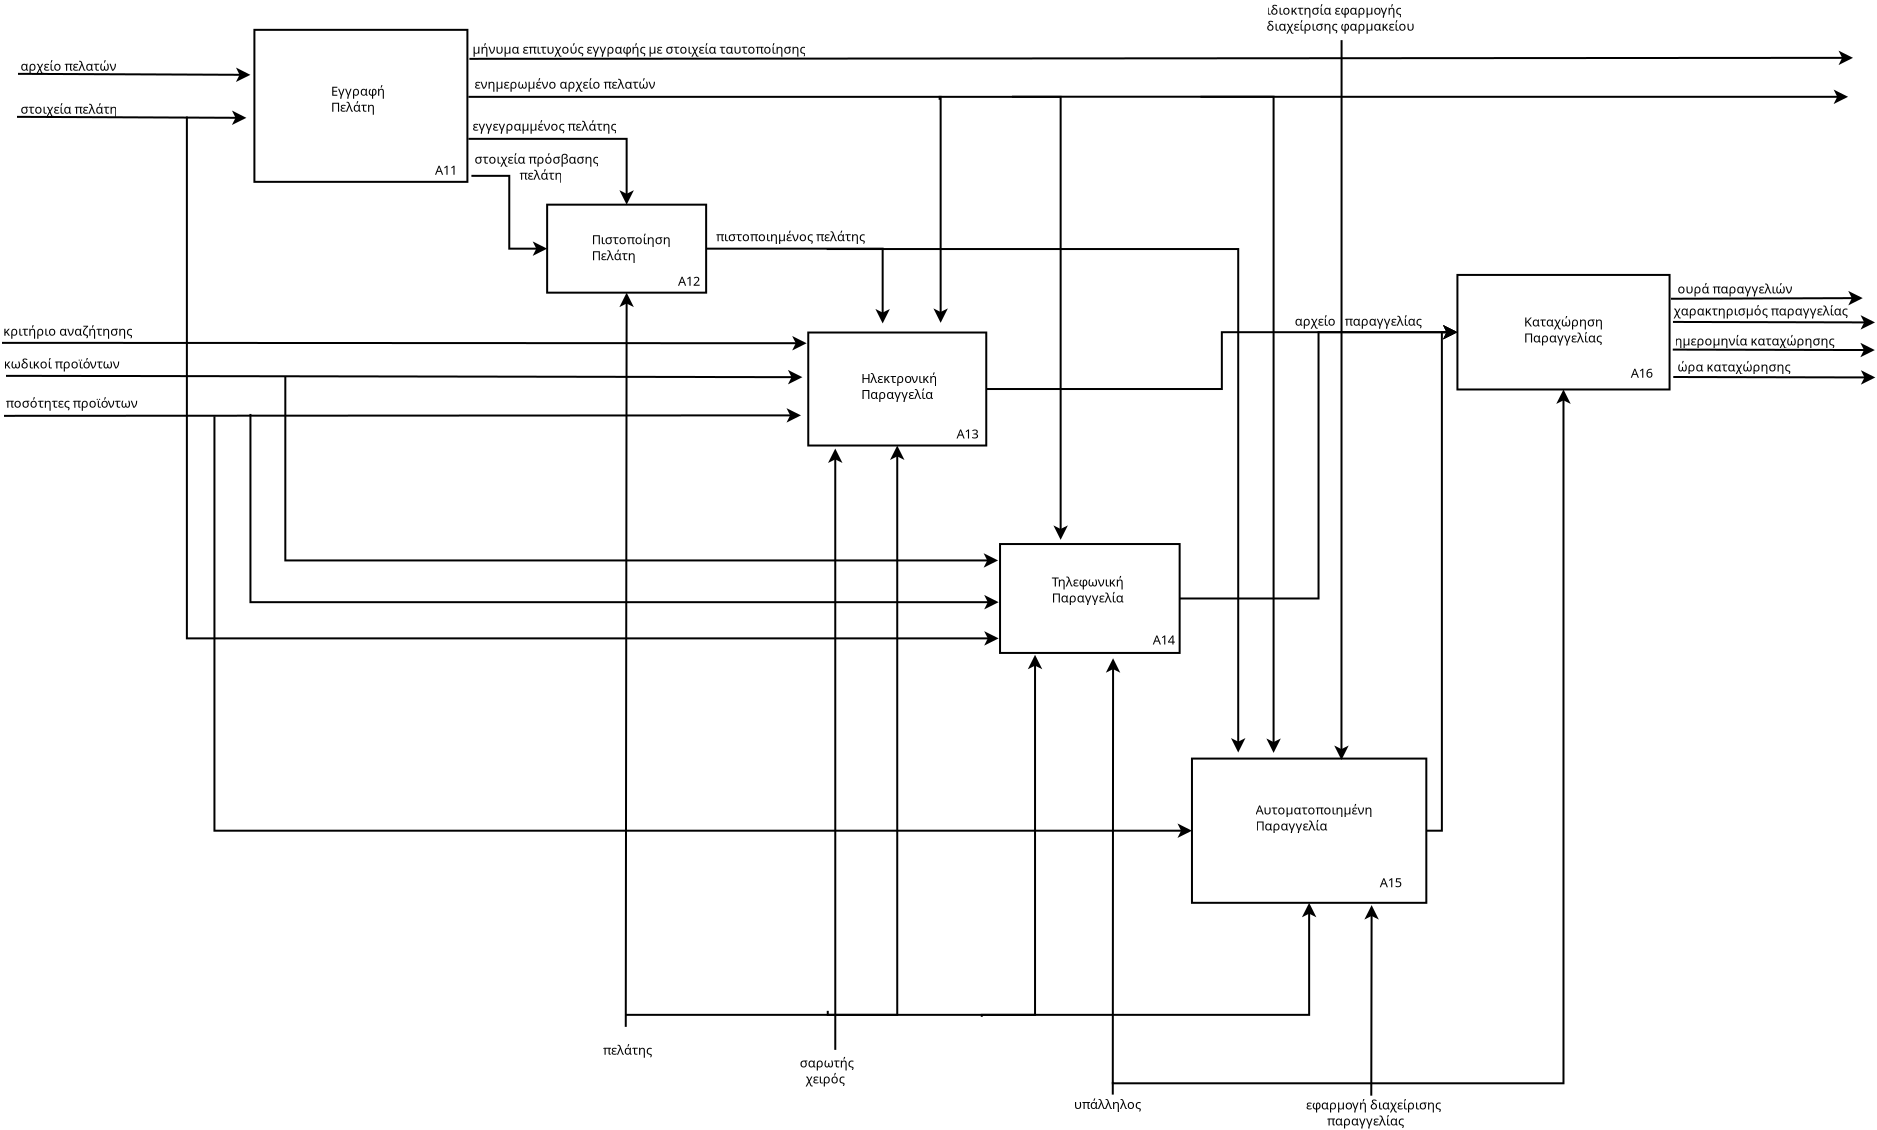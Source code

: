 <?xml version="1.0" encoding="UTF-8"?>
<dia:diagram xmlns:dia="http://www.lysator.liu.se/~alla/dia/">
  <dia:layer name="Φόντος" visible="true" active="true">
    <dia:object type="Standard - Box" version="0" id="O0">
      <dia:attribute name="obj_pos">
        <dia:point val="6.75,2.4"/>
      </dia:attribute>
      <dia:attribute name="obj_bb">
        <dia:rectangle val="6.7,2.35;17.45,10.05"/>
      </dia:attribute>
      <dia:attribute name="elem_corner">
        <dia:point val="6.75,2.4"/>
      </dia:attribute>
      <dia:attribute name="elem_width">
        <dia:real val="10.65"/>
      </dia:attribute>
      <dia:attribute name="elem_height">
        <dia:real val="7.6"/>
      </dia:attribute>
      <dia:attribute name="show_background">
        <dia:boolean val="true"/>
      </dia:attribute>
    </dia:object>
    <dia:object type="Standard - Text" version="1" id="O1">
      <dia:attribute name="obj_pos">
        <dia:point val="10.575,5.7"/>
      </dia:attribute>
      <dia:attribute name="obj_bb">
        <dia:rectangle val="10.575,5.06;13.293,6.633"/>
      </dia:attribute>
      <dia:attribute name="text">
        <dia:composite type="text">
          <dia:attribute name="string">
            <dia:string>#Εγγραφή 
Πελάτη#</dia:string>
          </dia:attribute>
          <dia:attribute name="font">
            <dia:font family="sans" style="0" name="Helvetica"/>
          </dia:attribute>
          <dia:attribute name="height">
            <dia:real val="0.8"/>
          </dia:attribute>
          <dia:attribute name="pos">
            <dia:point val="10.575,5.7"/>
          </dia:attribute>
          <dia:attribute name="color">
            <dia:color val="#000000"/>
          </dia:attribute>
          <dia:attribute name="alignment">
            <dia:enum val="0"/>
          </dia:attribute>
        </dia:composite>
      </dia:attribute>
      <dia:attribute name="valign">
        <dia:enum val="3"/>
      </dia:attribute>
    </dia:object>
    <dia:object type="Standard - Line" version="0" id="O2">
      <dia:attribute name="obj_pos">
        <dia:point val="-5.07,4.6"/>
      </dia:attribute>
      <dia:attribute name="obj_bb">
        <dia:rectangle val="-5.12,4.286;6.662,5.009"/>
      </dia:attribute>
      <dia:attribute name="conn_endpoints">
        <dia:point val="-5.07,4.6"/>
        <dia:point val="6.55,4.65"/>
      </dia:attribute>
      <dia:attribute name="numcp">
        <dia:int val="1"/>
      </dia:attribute>
      <dia:attribute name="end_arrow">
        <dia:enum val="22"/>
      </dia:attribute>
      <dia:attribute name="end_arrow_length">
        <dia:real val="0.5"/>
      </dia:attribute>
      <dia:attribute name="end_arrow_width">
        <dia:real val="0.5"/>
      </dia:attribute>
    </dia:object>
    <dia:object type="Standard - Text" version="1" id="O3">
      <dia:attribute name="obj_pos">
        <dia:point val="-4.95,6.6"/>
      </dia:attribute>
      <dia:attribute name="obj_bb">
        <dia:rectangle val="-4.95,5.96;-0.485,6.732"/>
      </dia:attribute>
      <dia:attribute name="text">
        <dia:composite type="text">
          <dia:attribute name="string">
            <dia:string>#στοιχεία πελάτη#</dia:string>
          </dia:attribute>
          <dia:attribute name="font">
            <dia:font family="sans" style="0" name="Helvetica"/>
          </dia:attribute>
          <dia:attribute name="height">
            <dia:real val="0.8"/>
          </dia:attribute>
          <dia:attribute name="pos">
            <dia:point val="-4.95,6.6"/>
          </dia:attribute>
          <dia:attribute name="color">
            <dia:color val="#000000"/>
          </dia:attribute>
          <dia:attribute name="alignment">
            <dia:enum val="0"/>
          </dia:attribute>
        </dia:composite>
      </dia:attribute>
      <dia:attribute name="valign">
        <dia:enum val="3"/>
      </dia:attribute>
    </dia:object>
    <dia:object type="Standard - Line" version="0" id="O4">
      <dia:attribute name="obj_pos">
        <dia:point val="-5.12,6.75"/>
      </dia:attribute>
      <dia:attribute name="obj_bb">
        <dia:rectangle val="-5.17,6.436;6.462,7.159"/>
      </dia:attribute>
      <dia:attribute name="conn_endpoints">
        <dia:point val="-5.12,6.75"/>
        <dia:point val="6.35,6.8"/>
      </dia:attribute>
      <dia:attribute name="numcp">
        <dia:int val="1"/>
      </dia:attribute>
      <dia:attribute name="end_arrow">
        <dia:enum val="22"/>
      </dia:attribute>
      <dia:attribute name="end_arrow_length">
        <dia:real val="0.5"/>
      </dia:attribute>
      <dia:attribute name="end_arrow_width">
        <dia:real val="0.5"/>
      </dia:attribute>
    </dia:object>
    <dia:object type="Standard - Text" version="1" id="O5">
      <dia:attribute name="obj_pos">
        <dia:point val="-4.95,4.45"/>
      </dia:attribute>
      <dia:attribute name="obj_bb">
        <dia:rectangle val="-4.95,3.81;-0.525,4.582"/>
      </dia:attribute>
      <dia:attribute name="text">
        <dia:composite type="text">
          <dia:attribute name="string">
            <dia:string>#αρχείο πελατών#</dia:string>
          </dia:attribute>
          <dia:attribute name="font">
            <dia:font family="sans" style="0" name="Helvetica"/>
          </dia:attribute>
          <dia:attribute name="height">
            <dia:real val="0.8"/>
          </dia:attribute>
          <dia:attribute name="pos">
            <dia:point val="-4.95,4.45"/>
          </dia:attribute>
          <dia:attribute name="color">
            <dia:color val="#000000"/>
          </dia:attribute>
          <dia:attribute name="alignment">
            <dia:enum val="0"/>
          </dia:attribute>
        </dia:composite>
      </dia:attribute>
      <dia:attribute name="valign">
        <dia:enum val="3"/>
      </dia:attribute>
    </dia:object>
    <dia:object type="Standard - Box" version="0" id="O6">
      <dia:attribute name="obj_pos">
        <dia:point val="21.387,11.141"/>
      </dia:attribute>
      <dia:attribute name="obj_bb">
        <dia:rectangle val="21.337,11.091;29.387,15.591"/>
      </dia:attribute>
      <dia:attribute name="elem_corner">
        <dia:point val="21.387,11.141"/>
      </dia:attribute>
      <dia:attribute name="elem_width">
        <dia:real val="7.95"/>
      </dia:attribute>
      <dia:attribute name="elem_height">
        <dia:real val="4.4"/>
      </dia:attribute>
      <dia:attribute name="show_background">
        <dia:boolean val="true"/>
      </dia:attribute>
    </dia:object>
    <dia:object type="Standard - Text" version="1" id="O7">
      <dia:attribute name="obj_pos">
        <dia:point val="23.612,13.12"/>
      </dia:attribute>
      <dia:attribute name="obj_bb">
        <dia:rectangle val="23.612,12.48;27.355,14.053"/>
      </dia:attribute>
      <dia:attribute name="text">
        <dia:composite type="text">
          <dia:attribute name="string">
            <dia:string>#Πιστοποίηση 
Πελάτη#</dia:string>
          </dia:attribute>
          <dia:attribute name="font">
            <dia:font family="sans" style="0" name="Helvetica"/>
          </dia:attribute>
          <dia:attribute name="height">
            <dia:real val="0.8"/>
          </dia:attribute>
          <dia:attribute name="pos">
            <dia:point val="23.612,13.12"/>
          </dia:attribute>
          <dia:attribute name="color">
            <dia:color val="#000000"/>
          </dia:attribute>
          <dia:attribute name="alignment">
            <dia:enum val="0"/>
          </dia:attribute>
        </dia:composite>
      </dia:attribute>
      <dia:attribute name="valign">
        <dia:enum val="3"/>
      </dia:attribute>
    </dia:object>
    <dia:object type="Standard - ZigZagLine" version="1" id="O8">
      <dia:attribute name="obj_pos">
        <dia:point val="17.6,9.7"/>
      </dia:attribute>
      <dia:attribute name="obj_bb">
        <dia:rectangle val="17.55,9.65;21.499,13.703"/>
      </dia:attribute>
      <dia:attribute name="orth_points">
        <dia:point val="17.6,9.7"/>
        <dia:point val="19.494,9.7"/>
        <dia:point val="19.494,13.341"/>
        <dia:point val="21.387,13.341"/>
      </dia:attribute>
      <dia:attribute name="orth_orient">
        <dia:enum val="0"/>
        <dia:enum val="1"/>
        <dia:enum val="0"/>
      </dia:attribute>
      <dia:attribute name="autorouting">
        <dia:boolean val="true"/>
      </dia:attribute>
      <dia:attribute name="end_arrow">
        <dia:enum val="22"/>
      </dia:attribute>
      <dia:attribute name="end_arrow_length">
        <dia:real val="0.5"/>
      </dia:attribute>
      <dia:attribute name="end_arrow_width">
        <dia:real val="0.5"/>
      </dia:attribute>
      <dia:connections>
        <dia:connection handle="1" to="O6" connection="3"/>
      </dia:connections>
    </dia:object>
    <dia:object type="Standard - Text" version="1" id="O9">
      <dia:attribute name="obj_pos">
        <dia:point val="17.75,9.1"/>
      </dia:attribute>
      <dia:attribute name="obj_bb">
        <dia:rectangle val="17.75,8.46;23.38,10.033"/>
      </dia:attribute>
      <dia:attribute name="text">
        <dia:composite type="text">
          <dia:attribute name="string">
            <dia:string>#στοιχεία πρόσβασης
               πελάτη#</dia:string>
          </dia:attribute>
          <dia:attribute name="font">
            <dia:font family="sans" style="0" name="Helvetica"/>
          </dia:attribute>
          <dia:attribute name="height">
            <dia:real val="0.8"/>
          </dia:attribute>
          <dia:attribute name="pos">
            <dia:point val="17.75,9.1"/>
          </dia:attribute>
          <dia:attribute name="color">
            <dia:color val="#000000"/>
          </dia:attribute>
          <dia:attribute name="alignment">
            <dia:enum val="0"/>
          </dia:attribute>
        </dia:composite>
      </dia:attribute>
      <dia:attribute name="valign">
        <dia:enum val="3"/>
      </dia:attribute>
    </dia:object>
    <dia:object type="Standard - ZigZagLine" version="1" id="O10">
      <dia:attribute name="obj_pos">
        <dia:point val="17.5,7.9"/>
      </dia:attribute>
      <dia:attribute name="obj_bb">
        <dia:rectangle val="17.45,7.8;25.724,11.253"/>
      </dia:attribute>
      <dia:attribute name="orth_points">
        <dia:point val="17.5,7.9"/>
        <dia:point val="17.5,7.85"/>
        <dia:point val="25.362,7.85"/>
        <dia:point val="25.362,11.141"/>
      </dia:attribute>
      <dia:attribute name="orth_orient">
        <dia:enum val="1"/>
        <dia:enum val="0"/>
        <dia:enum val="1"/>
      </dia:attribute>
      <dia:attribute name="autorouting">
        <dia:boolean val="false"/>
      </dia:attribute>
      <dia:attribute name="end_arrow">
        <dia:enum val="22"/>
      </dia:attribute>
      <dia:attribute name="end_arrow_length">
        <dia:real val="0.5"/>
      </dia:attribute>
      <dia:attribute name="end_arrow_width">
        <dia:real val="0.5"/>
      </dia:attribute>
      <dia:connections>
        <dia:connection handle="1" to="O6" connection="1"/>
      </dia:connections>
    </dia:object>
    <dia:object type="Standard - Text" version="1" id="O11">
      <dia:attribute name="obj_pos">
        <dia:point val="17.65,7.45"/>
      </dia:attribute>
      <dia:attribute name="obj_bb">
        <dia:rectangle val="17.65,6.81;24.325,7.582"/>
      </dia:attribute>
      <dia:attribute name="text">
        <dia:composite type="text">
          <dia:attribute name="string">
            <dia:string>#εγγεγραμμένος πελάτης#</dia:string>
          </dia:attribute>
          <dia:attribute name="font">
            <dia:font family="sans" style="0" name="Helvetica"/>
          </dia:attribute>
          <dia:attribute name="height">
            <dia:real val="0.8"/>
          </dia:attribute>
          <dia:attribute name="pos">
            <dia:point val="17.65,7.45"/>
          </dia:attribute>
          <dia:attribute name="color">
            <dia:color val="#000000"/>
          </dia:attribute>
          <dia:attribute name="alignment">
            <dia:enum val="0"/>
          </dia:attribute>
        </dia:composite>
      </dia:attribute>
      <dia:attribute name="valign">
        <dia:enum val="3"/>
      </dia:attribute>
    </dia:object>
    <dia:object type="Standard - Line" version="0" id="O12">
      <dia:attribute name="obj_pos">
        <dia:point val="17.5,3.85"/>
      </dia:attribute>
      <dia:attribute name="obj_bb">
        <dia:rectangle val="17.45,3.439;86.791,4.162"/>
      </dia:attribute>
      <dia:attribute name="conn_endpoints">
        <dia:point val="17.5,3.85"/>
        <dia:point val="86.68,3.8"/>
      </dia:attribute>
      <dia:attribute name="numcp">
        <dia:int val="1"/>
      </dia:attribute>
      <dia:attribute name="end_arrow">
        <dia:enum val="22"/>
      </dia:attribute>
      <dia:attribute name="end_arrow_length">
        <dia:real val="0.5"/>
      </dia:attribute>
      <dia:attribute name="end_arrow_width">
        <dia:real val="0.5"/>
      </dia:attribute>
    </dia:object>
    <dia:object type="Standard - Text" version="1" id="O13">
      <dia:attribute name="obj_pos">
        <dia:point val="17.65,3.6"/>
      </dia:attribute>
      <dia:attribute name="obj_bb">
        <dia:rectangle val="17.65,2.96;33.058,3.732"/>
      </dia:attribute>
      <dia:attribute name="text">
        <dia:composite type="text">
          <dia:attribute name="string">
            <dia:string>#μήνυμα επιτυχούς εγγραφής με στοιχεία ταυτοποίησης#</dia:string>
          </dia:attribute>
          <dia:attribute name="font">
            <dia:font family="sans" style="0" name="Helvetica"/>
          </dia:attribute>
          <dia:attribute name="height">
            <dia:real val="0.8"/>
          </dia:attribute>
          <dia:attribute name="pos">
            <dia:point val="17.65,3.6"/>
          </dia:attribute>
          <dia:attribute name="color">
            <dia:color val="#000000"/>
          </dia:attribute>
          <dia:attribute name="alignment">
            <dia:enum val="0"/>
          </dia:attribute>
        </dia:composite>
      </dia:attribute>
      <dia:attribute name="valign">
        <dia:enum val="3"/>
      </dia:attribute>
    </dia:object>
    <dia:object type="Standard - Box" version="0" id="O14">
      <dia:attribute name="obj_pos">
        <dia:point val="34.443,17.534"/>
      </dia:attribute>
      <dia:attribute name="obj_bb">
        <dia:rectangle val="34.392,17.484;43.392,23.234"/>
      </dia:attribute>
      <dia:attribute name="elem_corner">
        <dia:point val="34.443,17.534"/>
      </dia:attribute>
      <dia:attribute name="elem_width">
        <dia:real val="8.9"/>
      </dia:attribute>
      <dia:attribute name="elem_height">
        <dia:real val="5.65"/>
      </dia:attribute>
      <dia:attribute name="show_background">
        <dia:boolean val="true"/>
      </dia:attribute>
    </dia:object>
    <dia:object type="Standard - Text" version="1" id="O15">
      <dia:attribute name="obj_pos">
        <dia:point val="37.093,20.059"/>
      </dia:attribute>
      <dia:attribute name="obj_bb">
        <dia:rectangle val="37.093,19.419;40.602,20.991"/>
      </dia:attribute>
      <dia:attribute name="text">
        <dia:composite type="text">
          <dia:attribute name="string">
            <dia:string>#Ηλεκτρονική
Παραγγελία#</dia:string>
          </dia:attribute>
          <dia:attribute name="font">
            <dia:font family="sans" style="0" name="Helvetica"/>
          </dia:attribute>
          <dia:attribute name="height">
            <dia:real val="0.8"/>
          </dia:attribute>
          <dia:attribute name="pos">
            <dia:point val="37.093,20.059"/>
          </dia:attribute>
          <dia:attribute name="color">
            <dia:color val="#000000"/>
          </dia:attribute>
          <dia:attribute name="alignment">
            <dia:enum val="0"/>
          </dia:attribute>
        </dia:composite>
      </dia:attribute>
      <dia:attribute name="valign">
        <dia:enum val="3"/>
      </dia:attribute>
    </dia:object>
    <dia:object type="Standard - Line" version="0" id="O16">
      <dia:attribute name="obj_pos">
        <dia:point val="35.794,53.403"/>
      </dia:attribute>
      <dia:attribute name="obj_bb">
        <dia:rectangle val="35.431,23.222;36.154,53.453"/>
      </dia:attribute>
      <dia:attribute name="conn_endpoints">
        <dia:point val="35.794,53.403"/>
        <dia:point val="35.793,23.334"/>
      </dia:attribute>
      <dia:attribute name="numcp">
        <dia:int val="1"/>
      </dia:attribute>
      <dia:attribute name="end_arrow">
        <dia:enum val="22"/>
      </dia:attribute>
      <dia:attribute name="end_arrow_length">
        <dia:real val="0.5"/>
      </dia:attribute>
      <dia:attribute name="end_arrow_width">
        <dia:real val="0.5"/>
      </dia:attribute>
    </dia:object>
    <dia:object type="Standard - Text" version="1" id="O17">
      <dia:attribute name="obj_pos">
        <dia:point val="34.018,54.283"/>
      </dia:attribute>
      <dia:attribute name="obj_bb">
        <dia:rectangle val="34.018,53.643;36.498,55.215"/>
      </dia:attribute>
      <dia:attribute name="text">
        <dia:composite type="text">
          <dia:attribute name="string">
            <dia:string>#σαρωτής
  χειρός#</dia:string>
          </dia:attribute>
          <dia:attribute name="font">
            <dia:font family="sans" style="0" name="Helvetica"/>
          </dia:attribute>
          <dia:attribute name="height">
            <dia:real val="0.8"/>
          </dia:attribute>
          <dia:attribute name="pos">
            <dia:point val="34.018,54.283"/>
          </dia:attribute>
          <dia:attribute name="color">
            <dia:color val="#000000"/>
          </dia:attribute>
          <dia:attribute name="alignment">
            <dia:enum val="0"/>
          </dia:attribute>
        </dia:composite>
      </dia:attribute>
      <dia:attribute name="valign">
        <dia:enum val="3"/>
      </dia:attribute>
    </dia:object>
    <dia:object type="Standard - Line" version="0" id="O18">
      <dia:attribute name="obj_pos">
        <dia:point val="-5.87,18.05"/>
      </dia:attribute>
      <dia:attribute name="obj_bb">
        <dia:rectangle val="-5.92,17.707;34.474,18.431"/>
      </dia:attribute>
      <dia:attribute name="conn_endpoints">
        <dia:point val="-5.87,18.05"/>
        <dia:point val="34.362,18.07"/>
      </dia:attribute>
      <dia:attribute name="numcp">
        <dia:int val="1"/>
      </dia:attribute>
      <dia:attribute name="end_arrow">
        <dia:enum val="22"/>
      </dia:attribute>
      <dia:attribute name="end_arrow_length">
        <dia:real val="0.5"/>
      </dia:attribute>
      <dia:attribute name="end_arrow_width">
        <dia:real val="0.5"/>
      </dia:attribute>
    </dia:object>
    <dia:object type="Standard - Line" version="0" id="O19">
      <dia:attribute name="obj_pos">
        <dia:point val="-5.67,19.7"/>
      </dia:attribute>
      <dia:attribute name="obj_bb">
        <dia:rectangle val="-5.72,19.404;34.261,20.127"/>
      </dia:attribute>
      <dia:attribute name="conn_endpoints">
        <dia:point val="-5.67,19.7"/>
        <dia:point val="34.15,19.767"/>
      </dia:attribute>
      <dia:attribute name="numcp">
        <dia:int val="1"/>
      </dia:attribute>
      <dia:attribute name="end_arrow">
        <dia:enum val="22"/>
      </dia:attribute>
      <dia:attribute name="end_arrow_length">
        <dia:real val="0.5"/>
      </dia:attribute>
      <dia:attribute name="end_arrow_width">
        <dia:real val="0.5"/>
      </dia:attribute>
    </dia:object>
    <dia:object type="Standard - Line" version="0" id="O20">
      <dia:attribute name="obj_pos">
        <dia:point val="-5.77,21.7"/>
      </dia:attribute>
      <dia:attribute name="obj_bb">
        <dia:rectangle val="-5.82,21.314;34.191,22.038"/>
      </dia:attribute>
      <dia:attribute name="conn_endpoints">
        <dia:point val="-5.77,21.7"/>
        <dia:point val="34.079,21.676"/>
      </dia:attribute>
      <dia:attribute name="numcp">
        <dia:int val="1"/>
      </dia:attribute>
      <dia:attribute name="end_arrow">
        <dia:enum val="22"/>
      </dia:attribute>
      <dia:attribute name="end_arrow_length">
        <dia:real val="0.5"/>
      </dia:attribute>
      <dia:attribute name="end_arrow_width">
        <dia:real val="0.5"/>
      </dia:attribute>
    </dia:object>
    <dia:object type="Standard - Text" version="1" id="O21">
      <dia:attribute name="obj_pos">
        <dia:point val="-5.78,19.336"/>
      </dia:attribute>
      <dia:attribute name="obj_bb">
        <dia:rectangle val="-5.78,18.696;-0.525,19.468"/>
      </dia:attribute>
      <dia:attribute name="text">
        <dia:composite type="text">
          <dia:attribute name="string">
            <dia:string>#κωδικοί προϊόντων#</dia:string>
          </dia:attribute>
          <dia:attribute name="font">
            <dia:font family="sans" style="0" name="Helvetica"/>
          </dia:attribute>
          <dia:attribute name="height">
            <dia:real val="0.8"/>
          </dia:attribute>
          <dia:attribute name="pos">
            <dia:point val="-5.78,19.336"/>
          </dia:attribute>
          <dia:attribute name="color">
            <dia:color val="#000000"/>
          </dia:attribute>
          <dia:attribute name="alignment">
            <dia:enum val="0"/>
          </dia:attribute>
        </dia:composite>
      </dia:attribute>
      <dia:attribute name="valign">
        <dia:enum val="3"/>
      </dia:attribute>
    </dia:object>
    <dia:object type="Standard - Text" version="1" id="O22">
      <dia:attribute name="obj_pos">
        <dia:point val="-5.68,21.298"/>
      </dia:attribute>
      <dia:attribute name="obj_bb">
        <dia:rectangle val="-5.68,20.658;0.433,21.43"/>
      </dia:attribute>
      <dia:attribute name="text">
        <dia:composite type="text">
          <dia:attribute name="string">
            <dia:string>#ποσότητες προϊόντων#</dia:string>
          </dia:attribute>
          <dia:attribute name="font">
            <dia:font family="sans" style="0" name="Helvetica"/>
          </dia:attribute>
          <dia:attribute name="height">
            <dia:real val="0.8"/>
          </dia:attribute>
          <dia:attribute name="pos">
            <dia:point val="-5.68,21.298"/>
          </dia:attribute>
          <dia:attribute name="color">
            <dia:color val="#000000"/>
          </dia:attribute>
          <dia:attribute name="alignment">
            <dia:enum val="0"/>
          </dia:attribute>
        </dia:composite>
      </dia:attribute>
      <dia:attribute name="valign">
        <dia:enum val="3"/>
      </dia:attribute>
    </dia:object>
    <dia:object type="Standard - Text" version="1" id="O23">
      <dia:attribute name="obj_pos">
        <dia:point val="-5.804,17.691"/>
      </dia:attribute>
      <dia:attribute name="obj_bb">
        <dia:rectangle val="-5.804,17.051;0.021,17.824"/>
      </dia:attribute>
      <dia:attribute name="text">
        <dia:composite type="text">
          <dia:attribute name="string">
            <dia:string>#κριτήριο αναζήτησης#</dia:string>
          </dia:attribute>
          <dia:attribute name="font">
            <dia:font family="sans" style="0" name="Helvetica"/>
          </dia:attribute>
          <dia:attribute name="height">
            <dia:real val="0.8"/>
          </dia:attribute>
          <dia:attribute name="pos">
            <dia:point val="-5.804,17.691"/>
          </dia:attribute>
          <dia:attribute name="color">
            <dia:color val="#000000"/>
          </dia:attribute>
          <dia:attribute name="alignment">
            <dia:enum val="0"/>
          </dia:attribute>
        </dia:composite>
      </dia:attribute>
      <dia:attribute name="valign">
        <dia:enum val="3"/>
      </dia:attribute>
    </dia:object>
    <dia:object type="Standard - ZigZagLine" version="1" id="O24">
      <dia:attribute name="obj_pos">
        <dia:point val="17.5,5.7"/>
      </dia:attribute>
      <dia:attribute name="obj_bb">
        <dia:rectangle val="17.45,5.65;41.424,17.162"/>
      </dia:attribute>
      <dia:attribute name="orth_points">
        <dia:point val="17.5,5.7"/>
        <dia:point val="17.5,5.75"/>
        <dia:point val="41.062,5.75"/>
        <dia:point val="41.062,17.05"/>
      </dia:attribute>
      <dia:attribute name="orth_orient">
        <dia:enum val="1"/>
        <dia:enum val="0"/>
        <dia:enum val="1"/>
      </dia:attribute>
      <dia:attribute name="autorouting">
        <dia:boolean val="false"/>
      </dia:attribute>
      <dia:attribute name="end_arrow">
        <dia:enum val="22"/>
      </dia:attribute>
      <dia:attribute name="end_arrow_length">
        <dia:real val="0.5"/>
      </dia:attribute>
      <dia:attribute name="end_arrow_width">
        <dia:real val="0.5"/>
      </dia:attribute>
    </dia:object>
    <dia:object type="Standard - Text" version="1" id="O25">
      <dia:attribute name="obj_pos">
        <dia:point val="17.75,5.35"/>
      </dia:attribute>
      <dia:attribute name="obj_bb">
        <dia:rectangle val="17.75,4.71;26.14,5.482"/>
      </dia:attribute>
      <dia:attribute name="text">
        <dia:composite type="text">
          <dia:attribute name="string">
            <dia:string>#ενημερωμένο αρχείο πελατών#</dia:string>
          </dia:attribute>
          <dia:attribute name="font">
            <dia:font family="sans" style="0" name="Helvetica"/>
          </dia:attribute>
          <dia:attribute name="height">
            <dia:real val="0.8"/>
          </dia:attribute>
          <dia:attribute name="pos">
            <dia:point val="17.75,5.35"/>
          </dia:attribute>
          <dia:attribute name="color">
            <dia:color val="#000000"/>
          </dia:attribute>
          <dia:attribute name="alignment">
            <dia:enum val="0"/>
          </dia:attribute>
        </dia:composite>
      </dia:attribute>
      <dia:attribute name="valign">
        <dia:enum val="3"/>
      </dia:attribute>
    </dia:object>
    <dia:object type="Standard - ZigZagLine" version="1" id="O26">
      <dia:attribute name="obj_pos">
        <dia:point val="29.337,13.341"/>
      </dia:attribute>
      <dia:attribute name="obj_bb">
        <dia:rectangle val="29.287,13.291;38.275,17.441"/>
      </dia:attribute>
      <dia:attribute name="orth_points">
        <dia:point val="29.337,13.341"/>
        <dia:point val="38.163,13.341"/>
        <dia:point val="38.163,17.08"/>
        <dia:point val="38.163,17.08"/>
      </dia:attribute>
      <dia:attribute name="orth_orient">
        <dia:enum val="0"/>
        <dia:enum val="1"/>
        <dia:enum val="0"/>
      </dia:attribute>
      <dia:attribute name="autorouting">
        <dia:boolean val="false"/>
      </dia:attribute>
      <dia:attribute name="end_arrow">
        <dia:enum val="22"/>
      </dia:attribute>
      <dia:attribute name="end_arrow_length">
        <dia:real val="0.5"/>
      </dia:attribute>
      <dia:attribute name="end_arrow_width">
        <dia:real val="0.5"/>
      </dia:attribute>
      <dia:connections>
        <dia:connection handle="0" to="O6" connection="4"/>
      </dia:connections>
    </dia:object>
    <dia:object type="Standard - Text" version="1" id="O27">
      <dia:attribute name="obj_pos">
        <dia:point val="29.829,12.97"/>
      </dia:attribute>
      <dia:attribute name="obj_bb">
        <dia:rectangle val="29.829,12.33;36.627,13.103"/>
      </dia:attribute>
      <dia:attribute name="text">
        <dia:composite type="text">
          <dia:attribute name="string">
            <dia:string>#πιστοποιημένος πελάτης#</dia:string>
          </dia:attribute>
          <dia:attribute name="font">
            <dia:font family="sans" style="0" name="Helvetica"/>
          </dia:attribute>
          <dia:attribute name="height">
            <dia:real val="0.8"/>
          </dia:attribute>
          <dia:attribute name="pos">
            <dia:point val="29.829,12.97"/>
          </dia:attribute>
          <dia:attribute name="color">
            <dia:color val="#000000"/>
          </dia:attribute>
          <dia:attribute name="alignment">
            <dia:enum val="0"/>
          </dia:attribute>
        </dia:composite>
      </dia:attribute>
      <dia:attribute name="valign">
        <dia:enum val="3"/>
      </dia:attribute>
    </dia:object>
    <dia:object type="Standard - Text" version="1" id="O28">
      <dia:attribute name="obj_pos">
        <dia:point val="15.775,9.65"/>
      </dia:attribute>
      <dia:attribute name="obj_bb">
        <dia:rectangle val="15.775,9.01;16.86,9.783"/>
      </dia:attribute>
      <dia:attribute name="text">
        <dia:composite type="text">
          <dia:attribute name="string">
            <dia:string>#Α11#</dia:string>
          </dia:attribute>
          <dia:attribute name="font">
            <dia:font family="sans" style="0" name="Helvetica"/>
          </dia:attribute>
          <dia:attribute name="height">
            <dia:real val="0.8"/>
          </dia:attribute>
          <dia:attribute name="pos">
            <dia:point val="15.775,9.65"/>
          </dia:attribute>
          <dia:attribute name="color">
            <dia:color val="#000000"/>
          </dia:attribute>
          <dia:attribute name="alignment">
            <dia:enum val="0"/>
          </dia:attribute>
        </dia:composite>
      </dia:attribute>
      <dia:attribute name="valign">
        <dia:enum val="3"/>
      </dia:attribute>
    </dia:object>
    <dia:object type="Standard - Text" version="1" id="O29">
      <dia:attribute name="obj_pos">
        <dia:point val="27.928,15.191"/>
      </dia:attribute>
      <dia:attribute name="obj_bb">
        <dia:rectangle val="27.928,14.551;29.013,15.323"/>
      </dia:attribute>
      <dia:attribute name="text">
        <dia:composite type="text">
          <dia:attribute name="string">
            <dia:string>#Α12#</dia:string>
          </dia:attribute>
          <dia:attribute name="font">
            <dia:font family="sans" style="0" name="Helvetica"/>
          </dia:attribute>
          <dia:attribute name="height">
            <dia:real val="0.8"/>
          </dia:attribute>
          <dia:attribute name="pos">
            <dia:point val="27.928,15.191"/>
          </dia:attribute>
          <dia:attribute name="color">
            <dia:color val="#000000"/>
          </dia:attribute>
          <dia:attribute name="alignment">
            <dia:enum val="0"/>
          </dia:attribute>
        </dia:composite>
      </dia:attribute>
      <dia:attribute name="valign">
        <dia:enum val="3"/>
      </dia:attribute>
    </dia:object>
    <dia:object type="Standard - Text" version="1" id="O30">
      <dia:attribute name="obj_pos">
        <dia:point val="41.856,22.834"/>
      </dia:attribute>
      <dia:attribute name="obj_bb">
        <dia:rectangle val="41.856,22.194;42.941,22.966"/>
      </dia:attribute>
      <dia:attribute name="text">
        <dia:composite type="text">
          <dia:attribute name="string">
            <dia:string>#Α13#</dia:string>
          </dia:attribute>
          <dia:attribute name="font">
            <dia:font family="sans" style="0" name="Helvetica"/>
          </dia:attribute>
          <dia:attribute name="height">
            <dia:real val="0.8"/>
          </dia:attribute>
          <dia:attribute name="pos">
            <dia:point val="41.856,22.834"/>
          </dia:attribute>
          <dia:attribute name="color">
            <dia:color val="#000000"/>
          </dia:attribute>
          <dia:attribute name="alignment">
            <dia:enum val="0"/>
          </dia:attribute>
        </dia:composite>
      </dia:attribute>
      <dia:attribute name="valign">
        <dia:enum val="3"/>
      </dia:attribute>
    </dia:object>
    <dia:object type="Standard - Box" version="0" id="O31">
      <dia:attribute name="obj_pos">
        <dia:point val="44.032,28.11"/>
      </dia:attribute>
      <dia:attribute name="obj_bb">
        <dia:rectangle val="43.982,28.061;53.062,33.605"/>
      </dia:attribute>
      <dia:attribute name="elem_corner">
        <dia:point val="44.032,28.11"/>
      </dia:attribute>
      <dia:attribute name="elem_width">
        <dia:real val="8.98"/>
      </dia:attribute>
      <dia:attribute name="elem_height">
        <dia:real val="5.445"/>
      </dia:attribute>
      <dia:attribute name="show_background">
        <dia:boolean val="true"/>
      </dia:attribute>
    </dia:object>
    <dia:object type="Standard - Text" version="1" id="O32">
      <dia:attribute name="obj_pos">
        <dia:point val="46.613,30.232"/>
      </dia:attribute>
      <dia:attribute name="obj_bb">
        <dia:rectangle val="46.613,29.592;50.22,31.164"/>
      </dia:attribute>
      <dia:attribute name="text">
        <dia:composite type="text">
          <dia:attribute name="string">
            <dia:string>#Τηλεφωνική 
Παραγγελία#</dia:string>
          </dia:attribute>
          <dia:attribute name="font">
            <dia:font family="sans" style="0" name="Helvetica"/>
          </dia:attribute>
          <dia:attribute name="height">
            <dia:real val="0.8"/>
          </dia:attribute>
          <dia:attribute name="pos">
            <dia:point val="46.613,30.232"/>
          </dia:attribute>
          <dia:attribute name="color">
            <dia:color val="#000000"/>
          </dia:attribute>
          <dia:attribute name="alignment">
            <dia:enum val="0"/>
          </dia:attribute>
        </dia:composite>
      </dia:attribute>
      <dia:attribute name="valign">
        <dia:enum val="3"/>
      </dia:attribute>
    </dia:object>
    <dia:object type="Standard - Text" version="1" id="O33">
      <dia:attribute name="obj_pos">
        <dia:point val="51.669,33.131"/>
      </dia:attribute>
      <dia:attribute name="obj_bb">
        <dia:rectangle val="51.669,32.491;52.754,33.263"/>
      </dia:attribute>
      <dia:attribute name="text">
        <dia:composite type="text">
          <dia:attribute name="string">
            <dia:string>#Α14#</dia:string>
          </dia:attribute>
          <dia:attribute name="font">
            <dia:font family="sans" style="0" name="Helvetica"/>
          </dia:attribute>
          <dia:attribute name="height">
            <dia:real val="0.8"/>
          </dia:attribute>
          <dia:attribute name="pos">
            <dia:point val="51.669,33.131"/>
          </dia:attribute>
          <dia:attribute name="color">
            <dia:color val="#000000"/>
          </dia:attribute>
          <dia:attribute name="alignment">
            <dia:enum val="0"/>
          </dia:attribute>
        </dia:composite>
      </dia:attribute>
      <dia:attribute name="valign">
        <dia:enum val="3"/>
      </dia:attribute>
    </dia:object>
    <dia:object type="Standard - ZigZagLine" version="1" id="O34">
      <dia:attribute name="obj_pos">
        <dia:point val="8.296,19.737"/>
      </dia:attribute>
      <dia:attribute name="obj_bb">
        <dia:rectangle val="8.246,19.687;44.046,29.291"/>
      </dia:attribute>
      <dia:attribute name="orth_points">
        <dia:point val="8.296,19.737"/>
        <dia:point val="8.296,28.93"/>
        <dia:point val="43.934,28.93"/>
        <dia:point val="43.934,28.93"/>
      </dia:attribute>
      <dia:attribute name="orth_orient">
        <dia:enum val="1"/>
        <dia:enum val="0"/>
        <dia:enum val="1"/>
      </dia:attribute>
      <dia:attribute name="autorouting">
        <dia:boolean val="false"/>
      </dia:attribute>
      <dia:attribute name="end_arrow">
        <dia:enum val="22"/>
      </dia:attribute>
      <dia:attribute name="end_arrow_length">
        <dia:real val="0.5"/>
      </dia:attribute>
      <dia:attribute name="end_arrow_width">
        <dia:real val="0.5"/>
      </dia:attribute>
    </dia:object>
    <dia:object type="Standard - ZigZagLine" version="1" id="O35">
      <dia:attribute name="obj_pos">
        <dia:point val="6.552,21.605"/>
      </dia:attribute>
      <dia:attribute name="obj_bb">
        <dia:rectangle val="6.502,21.555;44.074,31.379"/>
      </dia:attribute>
      <dia:attribute name="orth_points">
        <dia:point val="6.552,21.605"/>
        <dia:point val="6.552,31.017"/>
        <dia:point val="43.962,31.017"/>
        <dia:point val="43.962,31.017"/>
      </dia:attribute>
      <dia:attribute name="orth_orient">
        <dia:enum val="1"/>
        <dia:enum val="0"/>
        <dia:enum val="1"/>
      </dia:attribute>
      <dia:attribute name="autorouting">
        <dia:boolean val="false"/>
      </dia:attribute>
      <dia:attribute name="end_arrow">
        <dia:enum val="22"/>
      </dia:attribute>
      <dia:attribute name="end_arrow_length">
        <dia:real val="0.5"/>
      </dia:attribute>
      <dia:attribute name="end_arrow_width">
        <dia:real val="0.5"/>
      </dia:attribute>
    </dia:object>
    <dia:object type="Standard - ZigZagLine" version="1" id="O36">
      <dia:attribute name="obj_pos">
        <dia:point val="41.012,5.9"/>
      </dia:attribute>
      <dia:attribute name="obj_bb">
        <dia:rectangle val="40.962,5.7;47.424,28.012"/>
      </dia:attribute>
      <dia:attribute name="orth_points">
        <dia:point val="41.012,5.9"/>
        <dia:point val="41.012,5.75"/>
        <dia:point val="47.062,5.75"/>
        <dia:point val="47.062,27.9"/>
      </dia:attribute>
      <dia:attribute name="orth_orient">
        <dia:enum val="1"/>
        <dia:enum val="0"/>
        <dia:enum val="1"/>
      </dia:attribute>
      <dia:attribute name="autorouting">
        <dia:boolean val="false"/>
      </dia:attribute>
      <dia:attribute name="end_arrow">
        <dia:enum val="22"/>
      </dia:attribute>
      <dia:attribute name="end_arrow_length">
        <dia:real val="0.5"/>
      </dia:attribute>
      <dia:attribute name="end_arrow_width">
        <dia:real val="0.5"/>
      </dia:attribute>
    </dia:object>
    <dia:object type="Standard - ZigZagLine" version="1" id="O37">
      <dia:attribute name="obj_pos">
        <dia:point val="3.374,6.735"/>
      </dia:attribute>
      <dia:attribute name="obj_bb">
        <dia:rectangle val="3.324,6.685;44.073,33.189"/>
      </dia:attribute>
      <dia:attribute name="orth_points">
        <dia:point val="3.374,6.735"/>
        <dia:point val="3.374,32.827"/>
        <dia:point val="43.962,32.827"/>
        <dia:point val="43.962,32.827"/>
      </dia:attribute>
      <dia:attribute name="orth_orient">
        <dia:enum val="1"/>
        <dia:enum val="0"/>
        <dia:enum val="1"/>
      </dia:attribute>
      <dia:attribute name="autorouting">
        <dia:boolean val="false"/>
      </dia:attribute>
      <dia:attribute name="end_arrow">
        <dia:enum val="22"/>
      </dia:attribute>
      <dia:attribute name="end_arrow_length">
        <dia:real val="0.5"/>
      </dia:attribute>
      <dia:attribute name="end_arrow_width">
        <dia:real val="0.5"/>
      </dia:attribute>
    </dia:object>
    <dia:object type="Standard - Box" version="0" id="O38">
      <dia:attribute name="obj_pos">
        <dia:point val="53.628,38.837"/>
      </dia:attribute>
      <dia:attribute name="obj_bb">
        <dia:rectangle val="53.578,38.787;65.395,46.099"/>
      </dia:attribute>
      <dia:attribute name="elem_corner">
        <dia:point val="53.628,38.837"/>
      </dia:attribute>
      <dia:attribute name="elem_width">
        <dia:real val="11.718"/>
      </dia:attribute>
      <dia:attribute name="elem_height">
        <dia:real val="7.212"/>
      </dia:attribute>
      <dia:attribute name="show_background">
        <dia:boolean val="true"/>
      </dia:attribute>
    </dia:object>
    <dia:object type="Standard - Text" version="1" id="O39">
      <dia:attribute name="obj_pos">
        <dia:point val="56.81,41.63"/>
      </dia:attribute>
      <dia:attribute name="obj_bb">
        <dia:rectangle val="56.81,40.99;62.11,42.563"/>
      </dia:attribute>
      <dia:attribute name="text">
        <dia:composite type="text">
          <dia:attribute name="string">
            <dia:string>#Αυτοματοποιημένη
Παραγγελία#</dia:string>
          </dia:attribute>
          <dia:attribute name="font">
            <dia:font family="sans" style="0" name="Helvetica"/>
          </dia:attribute>
          <dia:attribute name="height">
            <dia:real val="0.8"/>
          </dia:attribute>
          <dia:attribute name="pos">
            <dia:point val="56.81,41.63"/>
          </dia:attribute>
          <dia:attribute name="color">
            <dia:color val="#000000"/>
          </dia:attribute>
          <dia:attribute name="alignment">
            <dia:enum val="0"/>
          </dia:attribute>
        </dia:composite>
      </dia:attribute>
      <dia:attribute name="valign">
        <dia:enum val="3"/>
      </dia:attribute>
    </dia:object>
    <dia:object type="Standard - ZigZagLine" version="1" id="O40">
      <dia:attribute name="obj_pos">
        <dia:point val="35.364,13.36"/>
      </dia:attribute>
      <dia:attribute name="obj_bb">
        <dia:rectangle val="35.314,13.31;56.053,38.895"/>
      </dia:attribute>
      <dia:attribute name="orth_points">
        <dia:point val="35.364,13.36"/>
        <dia:point val="55.941,13.36"/>
        <dia:point val="55.941,38.534"/>
        <dia:point val="55.941,38.534"/>
      </dia:attribute>
      <dia:attribute name="orth_orient">
        <dia:enum val="0"/>
        <dia:enum val="1"/>
        <dia:enum val="0"/>
      </dia:attribute>
      <dia:attribute name="autorouting">
        <dia:boolean val="false"/>
      </dia:attribute>
      <dia:attribute name="end_arrow">
        <dia:enum val="22"/>
      </dia:attribute>
      <dia:attribute name="end_arrow_length">
        <dia:real val="0.5"/>
      </dia:attribute>
      <dia:attribute name="end_arrow_width">
        <dia:real val="0.5"/>
      </dia:attribute>
    </dia:object>
    <dia:object type="Standard - ZigZagLine" version="1" id="O41">
      <dia:attribute name="obj_pos">
        <dia:point val="44.627,5.744"/>
      </dia:attribute>
      <dia:attribute name="obj_bb">
        <dia:rectangle val="44.577,5.694;57.82,38.916"/>
      </dia:attribute>
      <dia:attribute name="orth_points">
        <dia:point val="44.627,5.744"/>
        <dia:point val="57.709,5.744"/>
        <dia:point val="57.709,38.554"/>
        <dia:point val="57.709,38.554"/>
      </dia:attribute>
      <dia:attribute name="orth_orient">
        <dia:enum val="0"/>
        <dia:enum val="1"/>
        <dia:enum val="0"/>
      </dia:attribute>
      <dia:attribute name="autorouting">
        <dia:boolean val="false"/>
      </dia:attribute>
      <dia:attribute name="end_arrow">
        <dia:enum val="22"/>
      </dia:attribute>
      <dia:attribute name="end_arrow_length">
        <dia:real val="0.5"/>
      </dia:attribute>
      <dia:attribute name="end_arrow_width">
        <dia:real val="0.5"/>
      </dia:attribute>
    </dia:object>
    <dia:object type="Standard - Line" version="0" id="O42">
      <dia:attribute name="obj_pos">
        <dia:point val="61.109,2.916"/>
      </dia:attribute>
      <dia:attribute name="obj_bb">
        <dia:rectangle val="60.741,2.866;61.465,39.019"/>
      </dia:attribute>
      <dia:attribute name="conn_endpoints">
        <dia:point val="61.109,2.916"/>
        <dia:point val="61.103,38.907"/>
      </dia:attribute>
      <dia:attribute name="numcp">
        <dia:int val="1"/>
      </dia:attribute>
      <dia:attribute name="end_arrow">
        <dia:enum val="22"/>
      </dia:attribute>
      <dia:attribute name="end_arrow_length">
        <dia:real val="0.5"/>
      </dia:attribute>
      <dia:attribute name="end_arrow_width">
        <dia:real val="0.5"/>
      </dia:attribute>
    </dia:object>
    <dia:object type="Standard - Text" version="1" id="O43">
      <dia:attribute name="obj_pos">
        <dia:point val="57.355,1.643"/>
      </dia:attribute>
      <dia:attribute name="obj_bb">
        <dia:rectangle val="57.355,1.003;64.01,2.575"/>
      </dia:attribute>
      <dia:attribute name="text">
        <dia:composite type="text">
          <dia:attribute name="string">
            <dia:string>#ιδιοκτησία εφαρμογής
διαχείρισης φαρμακείου#</dia:string>
          </dia:attribute>
          <dia:attribute name="font">
            <dia:font family="sans" style="0" name="Helvetica"/>
          </dia:attribute>
          <dia:attribute name="height">
            <dia:real val="0.8"/>
          </dia:attribute>
          <dia:attribute name="pos">
            <dia:point val="57.355,1.643"/>
          </dia:attribute>
          <dia:attribute name="color">
            <dia:color val="#000000"/>
          </dia:attribute>
          <dia:attribute name="alignment">
            <dia:enum val="0"/>
          </dia:attribute>
        </dia:composite>
      </dia:attribute>
      <dia:attribute name="valign">
        <dia:enum val="3"/>
      </dia:attribute>
    </dia:object>
    <dia:object type="Standard - Text" version="1" id="O44">
      <dia:attribute name="obj_pos">
        <dia:point val="63.012,45.271"/>
      </dia:attribute>
      <dia:attribute name="obj_bb">
        <dia:rectangle val="63.012,44.631;64.097,45.404"/>
      </dia:attribute>
      <dia:attribute name="text">
        <dia:composite type="text">
          <dia:attribute name="string">
            <dia:string>#Α15#</dia:string>
          </dia:attribute>
          <dia:attribute name="font">
            <dia:font family="sans" style="0" name="Helvetica"/>
          </dia:attribute>
          <dia:attribute name="height">
            <dia:real val="0.8"/>
          </dia:attribute>
          <dia:attribute name="pos">
            <dia:point val="63.012,45.271"/>
          </dia:attribute>
          <dia:attribute name="color">
            <dia:color val="#000000"/>
          </dia:attribute>
          <dia:attribute name="alignment">
            <dia:enum val="0"/>
          </dia:attribute>
        </dia:composite>
      </dia:attribute>
      <dia:attribute name="valign">
        <dia:enum val="3"/>
      </dia:attribute>
    </dia:object>
    <dia:object type="Standard - Box" version="0" id="O45">
      <dia:attribute name="obj_pos">
        <dia:point val="66.901,14.654"/>
      </dia:attribute>
      <dia:attribute name="obj_bb">
        <dia:rectangle val="66.851,14.604;77.558,20.431"/>
      </dia:attribute>
      <dia:attribute name="elem_corner">
        <dia:point val="66.901,14.654"/>
      </dia:attribute>
      <dia:attribute name="elem_width">
        <dia:real val="10.607"/>
      </dia:attribute>
      <dia:attribute name="elem_height">
        <dia:real val="5.728"/>
      </dia:attribute>
      <dia:attribute name="show_background">
        <dia:boolean val="true"/>
      </dia:attribute>
    </dia:object>
    <dia:object type="Standard - Text" version="1" id="O46">
      <dia:attribute name="obj_pos">
        <dia:point val="70.225,17.235"/>
      </dia:attribute>
      <dia:attribute name="obj_bb">
        <dia:rectangle val="70.225,16.595;74.034,18.167"/>
      </dia:attribute>
      <dia:attribute name="text">
        <dia:composite type="text">
          <dia:attribute name="string">
            <dia:string>#Καταχώρηση 
Παραγγελίας#</dia:string>
          </dia:attribute>
          <dia:attribute name="font">
            <dia:font family="sans" style="0" name="Helvetica"/>
          </dia:attribute>
          <dia:attribute name="height">
            <dia:real val="0.8"/>
          </dia:attribute>
          <dia:attribute name="pos">
            <dia:point val="70.225,17.235"/>
          </dia:attribute>
          <dia:attribute name="color">
            <dia:color val="#000000"/>
          </dia:attribute>
          <dia:attribute name="alignment">
            <dia:enum val="0"/>
          </dia:attribute>
        </dia:composite>
      </dia:attribute>
      <dia:attribute name="valign">
        <dia:enum val="3"/>
      </dia:attribute>
    </dia:object>
    <dia:object type="Standard - ZigZagLine" version="1" id="O47">
      <dia:attribute name="obj_pos">
        <dia:point val="53.012,30.833"/>
      </dia:attribute>
      <dia:attribute name="obj_bb">
        <dia:rectangle val="52.962,17.156;67.013,30.883"/>
      </dia:attribute>
      <dia:attribute name="orth_points">
        <dia:point val="53.012,30.833"/>
        <dia:point val="59.956,30.833"/>
        <dia:point val="59.956,17.517"/>
        <dia:point val="66.901,17.517"/>
      </dia:attribute>
      <dia:attribute name="orth_orient">
        <dia:enum val="0"/>
        <dia:enum val="1"/>
        <dia:enum val="0"/>
      </dia:attribute>
      <dia:attribute name="autorouting">
        <dia:boolean val="true"/>
      </dia:attribute>
      <dia:attribute name="end_arrow">
        <dia:enum val="22"/>
      </dia:attribute>
      <dia:attribute name="end_arrow_length">
        <dia:real val="0.5"/>
      </dia:attribute>
      <dia:attribute name="end_arrow_width">
        <dia:real val="0.5"/>
      </dia:attribute>
      <dia:connections>
        <dia:connection handle="0" to="O31" connection="4"/>
        <dia:connection handle="1" to="O45" connection="3"/>
      </dia:connections>
    </dia:object>
    <dia:object type="Standard - ZigZagLine" version="1" id="O48">
      <dia:attribute name="obj_pos">
        <dia:point val="65.346,42.443"/>
      </dia:attribute>
      <dia:attribute name="obj_bb">
        <dia:rectangle val="65.296,17.156;67.013,42.493"/>
      </dia:attribute>
      <dia:attribute name="orth_points">
        <dia:point val="65.346,42.443"/>
        <dia:point val="66.123,42.443"/>
        <dia:point val="66.123,17.517"/>
        <dia:point val="66.901,17.517"/>
      </dia:attribute>
      <dia:attribute name="orth_orient">
        <dia:enum val="0"/>
        <dia:enum val="1"/>
        <dia:enum val="0"/>
      </dia:attribute>
      <dia:attribute name="autorouting">
        <dia:boolean val="true"/>
      </dia:attribute>
      <dia:attribute name="end_arrow">
        <dia:enum val="22"/>
      </dia:attribute>
      <dia:attribute name="end_arrow_length">
        <dia:real val="0.5"/>
      </dia:attribute>
      <dia:attribute name="end_arrow_width">
        <dia:real val="0.5"/>
      </dia:attribute>
      <dia:connections>
        <dia:connection handle="0" to="O38" connection="4"/>
        <dia:connection handle="1" to="O45" connection="3"/>
      </dia:connections>
    </dia:object>
    <dia:object type="Standard - ZigZagLine" version="1" id="O49">
      <dia:attribute name="obj_pos">
        <dia:point val="43.343,20.359"/>
      </dia:attribute>
      <dia:attribute name="obj_bb">
        <dia:rectangle val="43.292,17.156;67.013,20.409"/>
      </dia:attribute>
      <dia:attribute name="orth_points">
        <dia:point val="43.343,20.359"/>
        <dia:point val="55.122,20.359"/>
        <dia:point val="55.122,17.517"/>
        <dia:point val="66.901,17.517"/>
      </dia:attribute>
      <dia:attribute name="orth_orient">
        <dia:enum val="0"/>
        <dia:enum val="1"/>
        <dia:enum val="0"/>
      </dia:attribute>
      <dia:attribute name="autorouting">
        <dia:boolean val="true"/>
      </dia:attribute>
      <dia:attribute name="end_arrow">
        <dia:enum val="22"/>
      </dia:attribute>
      <dia:attribute name="end_arrow_length">
        <dia:real val="0.5"/>
      </dia:attribute>
      <dia:attribute name="end_arrow_width">
        <dia:real val="0.5"/>
      </dia:attribute>
      <dia:connections>
        <dia:connection handle="0" to="O14" connection="4"/>
        <dia:connection handle="1" to="O45" connection="3"/>
      </dia:connections>
    </dia:object>
    <dia:object type="Standard - Text" version="1" id="O50">
      <dia:attribute name="obj_pos">
        <dia:point val="58.769,17.199"/>
      </dia:attribute>
      <dia:attribute name="obj_bb">
        <dia:rectangle val="58.769,16.559;64.637,17.332"/>
      </dia:attribute>
      <dia:attribute name="text">
        <dia:composite type="text">
          <dia:attribute name="string">
            <dia:string>#αρχείο   παραγγελίας#</dia:string>
          </dia:attribute>
          <dia:attribute name="font">
            <dia:font family="sans" style="0" name="Helvetica"/>
          </dia:attribute>
          <dia:attribute name="height">
            <dia:real val="0.8"/>
          </dia:attribute>
          <dia:attribute name="pos">
            <dia:point val="58.769,17.199"/>
          </dia:attribute>
          <dia:attribute name="color">
            <dia:color val="#000000"/>
          </dia:attribute>
          <dia:attribute name="alignment">
            <dia:enum val="0"/>
          </dia:attribute>
        </dia:composite>
      </dia:attribute>
      <dia:attribute name="valign">
        <dia:enum val="3"/>
      </dia:attribute>
    </dia:object>
    <dia:object type="Standard - Line" version="0" id="O51">
      <dia:attribute name="obj_pos">
        <dia:point val="77.578,15.845"/>
      </dia:attribute>
      <dia:attribute name="obj_bb">
        <dia:rectangle val="77.528,15.453;87.277,16.177"/>
      </dia:attribute>
      <dia:attribute name="conn_endpoints">
        <dia:point val="77.578,15.845"/>
        <dia:point val="87.166,15.813"/>
      </dia:attribute>
      <dia:attribute name="numcp">
        <dia:int val="1"/>
      </dia:attribute>
      <dia:attribute name="end_arrow">
        <dia:enum val="22"/>
      </dia:attribute>
      <dia:attribute name="end_arrow_length">
        <dia:real val="0.5"/>
      </dia:attribute>
      <dia:attribute name="end_arrow_width">
        <dia:real val="0.5"/>
      </dia:attribute>
    </dia:object>
    <dia:object type="Standard - Text" version="1" id="O52">
      <dia:attribute name="obj_pos">
        <dia:point val="77.902,15.589"/>
      </dia:attribute>
      <dia:attribute name="obj_bb">
        <dia:rectangle val="77.902,14.949;83.122,15.721"/>
      </dia:attribute>
      <dia:attribute name="text">
        <dia:composite type="text">
          <dia:attribute name="string">
            <dia:string>#ουρά παραγγελιών#</dia:string>
          </dia:attribute>
          <dia:attribute name="font">
            <dia:font family="sans" style="0" name="Helvetica"/>
          </dia:attribute>
          <dia:attribute name="height">
            <dia:real val="0.8"/>
          </dia:attribute>
          <dia:attribute name="pos">
            <dia:point val="77.902,15.589"/>
          </dia:attribute>
          <dia:attribute name="color">
            <dia:color val="#000000"/>
          </dia:attribute>
          <dia:attribute name="alignment">
            <dia:enum val="0"/>
          </dia:attribute>
        </dia:composite>
      </dia:attribute>
      <dia:attribute name="valign">
        <dia:enum val="3"/>
      </dia:attribute>
    </dia:object>
    <dia:object type="Standard - Line" version="0" id="O53">
      <dia:attribute name="obj_pos">
        <dia:point val="62.594,55.692"/>
      </dia:attribute>
      <dia:attribute name="obj_bb">
        <dia:rectangle val="62.249,46.051;62.972,55.742"/>
      </dia:attribute>
      <dia:attribute name="conn_endpoints">
        <dia:point val="62.594,55.692"/>
        <dia:point val="62.611,46.163"/>
      </dia:attribute>
      <dia:attribute name="numcp">
        <dia:int val="1"/>
      </dia:attribute>
      <dia:attribute name="end_arrow">
        <dia:enum val="22"/>
      </dia:attribute>
      <dia:attribute name="end_arrow_length">
        <dia:real val="0.5"/>
      </dia:attribute>
      <dia:attribute name="end_arrow_width">
        <dia:real val="0.5"/>
      </dia:attribute>
    </dia:object>
    <dia:object type="Standard - Text" version="1" id="O54">
      <dia:attribute name="obj_pos">
        <dia:point val="59.325,56.388"/>
      </dia:attribute>
      <dia:attribute name="obj_bb">
        <dia:rectangle val="59.325,55.748;65.48,57.32"/>
      </dia:attribute>
      <dia:attribute name="text">
        <dia:composite type="text">
          <dia:attribute name="string">
            <dia:string>#εφαρμογή διαχείρισης
       παραγγελίας#</dia:string>
          </dia:attribute>
          <dia:attribute name="font">
            <dia:font family="sans" style="0" name="Helvetica"/>
          </dia:attribute>
          <dia:attribute name="height">
            <dia:real val="0.8"/>
          </dia:attribute>
          <dia:attribute name="pos">
            <dia:point val="59.325,56.388"/>
          </dia:attribute>
          <dia:attribute name="color">
            <dia:color val="#000000"/>
          </dia:attribute>
          <dia:attribute name="alignment">
            <dia:enum val="0"/>
          </dia:attribute>
        </dia:composite>
      </dia:attribute>
      <dia:attribute name="valign">
        <dia:enum val="3"/>
      </dia:attribute>
    </dia:object>
    <dia:object type="Standard - Line" version="0" id="O55">
      <dia:attribute name="obj_pos">
        <dia:point val="25.318,52.25"/>
      </dia:attribute>
      <dia:attribute name="obj_bb">
        <dia:rectangle val="25.0,15.429;25.723,52.3"/>
      </dia:attribute>
      <dia:attribute name="conn_endpoints">
        <dia:point val="25.318,52.25"/>
        <dia:point val="25.362,15.541"/>
      </dia:attribute>
      <dia:attribute name="numcp">
        <dia:int val="1"/>
      </dia:attribute>
      <dia:attribute name="end_arrow">
        <dia:enum val="22"/>
      </dia:attribute>
      <dia:attribute name="end_arrow_length">
        <dia:real val="0.5"/>
      </dia:attribute>
      <dia:attribute name="end_arrow_width">
        <dia:real val="0.5"/>
      </dia:attribute>
      <dia:connections>
        <dia:connection handle="1" to="O6" connection="6"/>
      </dia:connections>
    </dia:object>
    <dia:object type="Standard - Text" version="1" id="O56">
      <dia:attribute name="obj_pos">
        <dia:point val="24.18,53.65"/>
      </dia:attribute>
      <dia:attribute name="obj_bb">
        <dia:rectangle val="24.18,53.01;26.44,53.782"/>
      </dia:attribute>
      <dia:attribute name="text">
        <dia:composite type="text">
          <dia:attribute name="string">
            <dia:string>#πελάτης#</dia:string>
          </dia:attribute>
          <dia:attribute name="font">
            <dia:font family="sans" style="0" name="Helvetica"/>
          </dia:attribute>
          <dia:attribute name="height">
            <dia:real val="0.8"/>
          </dia:attribute>
          <dia:attribute name="pos">
            <dia:point val="24.18,53.65"/>
          </dia:attribute>
          <dia:attribute name="color">
            <dia:color val="#000000"/>
          </dia:attribute>
          <dia:attribute name="alignment">
            <dia:enum val="0"/>
          </dia:attribute>
        </dia:composite>
      </dia:attribute>
      <dia:attribute name="valign">
        <dia:enum val="3"/>
      </dia:attribute>
    </dia:object>
    <dia:object type="Standard - ZigZagLine" version="1" id="O57">
      <dia:attribute name="obj_pos">
        <dia:point val="25.318,51.65"/>
      </dia:attribute>
      <dia:attribute name="obj_bb">
        <dia:rectangle val="25.318,23.072;39.254,51.7"/>
      </dia:attribute>
      <dia:attribute name="orth_points">
        <dia:point val="25.318,51.65"/>
        <dia:point val="25.318,51.65"/>
        <dia:point val="38.892,51.65"/>
        <dia:point val="38.892,23.184"/>
      </dia:attribute>
      <dia:attribute name="orth_orient">
        <dia:enum val="1"/>
        <dia:enum val="0"/>
        <dia:enum val="1"/>
      </dia:attribute>
      <dia:attribute name="autorouting">
        <dia:boolean val="false"/>
      </dia:attribute>
      <dia:attribute name="end_arrow">
        <dia:enum val="22"/>
      </dia:attribute>
      <dia:attribute name="end_arrow_length">
        <dia:real val="0.5"/>
      </dia:attribute>
      <dia:attribute name="end_arrow_width">
        <dia:real val="0.5"/>
      </dia:attribute>
      <dia:connections>
        <dia:connection handle="1" to="O14" connection="6"/>
      </dia:connections>
    </dia:object>
    <dia:object type="Standard - ZigZagLine" version="1" id="O58">
      <dia:attribute name="obj_pos">
        <dia:point val="35.418,51.45"/>
      </dia:attribute>
      <dia:attribute name="obj_bb">
        <dia:rectangle val="35.368,33.536;46.144,51.7"/>
      </dia:attribute>
      <dia:attribute name="orth_points">
        <dia:point val="35.418,51.45"/>
        <dia:point val="35.418,51.65"/>
        <dia:point val="45.782,51.65"/>
        <dia:point val="45.782,33.648"/>
      </dia:attribute>
      <dia:attribute name="orth_orient">
        <dia:enum val="1"/>
        <dia:enum val="0"/>
        <dia:enum val="1"/>
      </dia:attribute>
      <dia:attribute name="autorouting">
        <dia:boolean val="false"/>
      </dia:attribute>
      <dia:attribute name="end_arrow">
        <dia:enum val="22"/>
      </dia:attribute>
      <dia:attribute name="end_arrow_length">
        <dia:real val="0.5"/>
      </dia:attribute>
      <dia:attribute name="end_arrow_width">
        <dia:real val="0.5"/>
      </dia:attribute>
    </dia:object>
    <dia:object type="Standard - Line" version="0" id="O59">
      <dia:attribute name="obj_pos">
        <dia:point val="49.669,55.639"/>
      </dia:attribute>
      <dia:attribute name="obj_bb">
        <dia:rectangle val="49.322,33.709;50.045,55.688"/>
      </dia:attribute>
      <dia:attribute name="conn_endpoints">
        <dia:point val="49.669,55.639"/>
        <dia:point val="49.684,33.821"/>
      </dia:attribute>
      <dia:attribute name="numcp">
        <dia:int val="1"/>
      </dia:attribute>
      <dia:attribute name="end_arrow">
        <dia:enum val="22"/>
      </dia:attribute>
      <dia:attribute name="end_arrow_length">
        <dia:real val="0.5"/>
      </dia:attribute>
      <dia:attribute name="end_arrow_width">
        <dia:real val="0.5"/>
      </dia:attribute>
    </dia:object>
    <dia:object type="Standard - Text" version="1" id="O60">
      <dia:attribute name="obj_pos">
        <dia:point val="47.73,56.364"/>
      </dia:attribute>
      <dia:attribute name="obj_bb">
        <dia:rectangle val="47.73,55.724;50.743,56.497"/>
      </dia:attribute>
      <dia:attribute name="text">
        <dia:composite type="text">
          <dia:attribute name="string">
            <dia:string>#υπάλληλος#</dia:string>
          </dia:attribute>
          <dia:attribute name="font">
            <dia:font family="sans" style="0" name="Helvetica"/>
          </dia:attribute>
          <dia:attribute name="height">
            <dia:real val="0.8"/>
          </dia:attribute>
          <dia:attribute name="pos">
            <dia:point val="47.73,56.364"/>
          </dia:attribute>
          <dia:attribute name="color">
            <dia:color val="#000000"/>
          </dia:attribute>
          <dia:attribute name="alignment">
            <dia:enum val="0"/>
          </dia:attribute>
        </dia:composite>
      </dia:attribute>
      <dia:attribute name="valign">
        <dia:enum val="3"/>
      </dia:attribute>
    </dia:object>
    <dia:object type="Standard - ZigZagLine" version="1" id="O61">
      <dia:attribute name="obj_pos">
        <dia:point val="43.118,51.75"/>
      </dia:attribute>
      <dia:attribute name="obj_bb">
        <dia:rectangle val="43.068,45.937;59.848,51.8"/>
      </dia:attribute>
      <dia:attribute name="orth_points">
        <dia:point val="43.118,51.75"/>
        <dia:point val="43.118,51.65"/>
        <dia:point val="59.487,51.65"/>
        <dia:point val="59.487,46.049"/>
      </dia:attribute>
      <dia:attribute name="orth_orient">
        <dia:enum val="1"/>
        <dia:enum val="0"/>
        <dia:enum val="1"/>
      </dia:attribute>
      <dia:attribute name="autorouting">
        <dia:boolean val="false"/>
      </dia:attribute>
      <dia:attribute name="end_arrow">
        <dia:enum val="22"/>
      </dia:attribute>
      <dia:attribute name="end_arrow_length">
        <dia:real val="0.5"/>
      </dia:attribute>
      <dia:attribute name="end_arrow_width">
        <dia:real val="0.5"/>
      </dia:attribute>
      <dia:connections>
        <dia:connection handle="1" to="O38" connection="6"/>
      </dia:connections>
    </dia:object>
    <dia:object type="Standard - ZigZagLine" version="1" id="O62">
      <dia:attribute name="obj_pos">
        <dia:point val="49.669,55.002"/>
      </dia:attribute>
      <dia:attribute name="obj_bb">
        <dia:rectangle val="49.618,20.269;72.566,55.123"/>
      </dia:attribute>
      <dia:attribute name="orth_points">
        <dia:point val="49.669,55.002"/>
        <dia:point val="49.669,55.073"/>
        <dia:point val="72.204,55.073"/>
        <dia:point val="72.204,20.381"/>
      </dia:attribute>
      <dia:attribute name="orth_orient">
        <dia:enum val="1"/>
        <dia:enum val="0"/>
        <dia:enum val="1"/>
      </dia:attribute>
      <dia:attribute name="autorouting">
        <dia:boolean val="false"/>
      </dia:attribute>
      <dia:attribute name="end_arrow">
        <dia:enum val="22"/>
      </dia:attribute>
      <dia:attribute name="end_arrow_length">
        <dia:real val="0.5"/>
      </dia:attribute>
      <dia:attribute name="end_arrow_width">
        <dia:real val="0.5"/>
      </dia:attribute>
      <dia:connections>
        <dia:connection handle="1" to="O45" connection="6"/>
      </dia:connections>
    </dia:object>
    <dia:object type="Standard - Line" version="0" id="O63">
      <dia:attribute name="obj_pos">
        <dia:point val="54.049,5.748"/>
      </dia:attribute>
      <dia:attribute name="obj_bb">
        <dia:rectangle val="53.999,5.386;86.546,6.109"/>
      </dia:attribute>
      <dia:attribute name="conn_endpoints">
        <dia:point val="54.049,5.748"/>
        <dia:point val="86.435,5.748"/>
      </dia:attribute>
      <dia:attribute name="numcp">
        <dia:int val="1"/>
      </dia:attribute>
      <dia:attribute name="end_arrow">
        <dia:enum val="22"/>
      </dia:attribute>
      <dia:attribute name="end_arrow_length">
        <dia:real val="0.5"/>
      </dia:attribute>
      <dia:attribute name="end_arrow_width">
        <dia:real val="0.5"/>
      </dia:attribute>
    </dia:object>
    <dia:object type="Standard - Line" version="0" id="O64">
      <dia:attribute name="obj_pos">
        <dia:point val="77.678,17.005"/>
      </dia:attribute>
      <dia:attribute name="obj_bb">
        <dia:rectangle val="77.628,16.666;87.893,17.389"/>
      </dia:attribute>
      <dia:attribute name="conn_endpoints">
        <dia:point val="77.678,17.005"/>
        <dia:point val="87.781,17.029"/>
      </dia:attribute>
      <dia:attribute name="numcp">
        <dia:int val="1"/>
      </dia:attribute>
      <dia:attribute name="end_arrow">
        <dia:enum val="22"/>
      </dia:attribute>
      <dia:attribute name="end_arrow_length">
        <dia:real val="0.5"/>
      </dia:attribute>
      <dia:attribute name="end_arrow_width">
        <dia:real val="0.5"/>
      </dia:attribute>
    </dia:object>
    <dia:object type="Standard - Text" version="1" id="O65">
      <dia:attribute name="obj_pos">
        <dia:point val="77.723,16.688"/>
      </dia:attribute>
      <dia:attribute name="obj_bb">
        <dia:rectangle val="77.723,16.048;85.613,16.82"/>
      </dia:attribute>
      <dia:attribute name="text">
        <dia:composite type="text">
          <dia:attribute name="string">
            <dia:string>#χαρακτηρισμός παραγγελίας#</dia:string>
          </dia:attribute>
          <dia:attribute name="font">
            <dia:font family="sans" style="0" name="Helvetica"/>
          </dia:attribute>
          <dia:attribute name="height">
            <dia:real val="0.8"/>
          </dia:attribute>
          <dia:attribute name="pos">
            <dia:point val="77.723,16.688"/>
          </dia:attribute>
          <dia:attribute name="color">
            <dia:color val="#000000"/>
          </dia:attribute>
          <dia:attribute name="alignment">
            <dia:enum val="0"/>
          </dia:attribute>
        </dia:composite>
      </dia:attribute>
      <dia:attribute name="valign">
        <dia:enum val="3"/>
      </dia:attribute>
    </dia:object>
    <dia:object type="Standard - Text" version="1" id="O66">
      <dia:attribute name="obj_pos">
        <dia:point val="75.569,19.8"/>
      </dia:attribute>
      <dia:attribute name="obj_bb">
        <dia:rectangle val="75.569,19.16;76.654,19.933"/>
      </dia:attribute>
      <dia:attribute name="text">
        <dia:composite type="text">
          <dia:attribute name="string">
            <dia:string>#Α16#</dia:string>
          </dia:attribute>
          <dia:attribute name="font">
            <dia:font family="sans" style="0" name="Helvetica"/>
          </dia:attribute>
          <dia:attribute name="height">
            <dia:real val="0.8"/>
          </dia:attribute>
          <dia:attribute name="pos">
            <dia:point val="75.569,19.8"/>
          </dia:attribute>
          <dia:attribute name="color">
            <dia:color val="#000000"/>
          </dia:attribute>
          <dia:attribute name="alignment">
            <dia:enum val="0"/>
          </dia:attribute>
        </dia:composite>
      </dia:attribute>
      <dia:attribute name="valign">
        <dia:enum val="3"/>
      </dia:attribute>
    </dia:object>
    <dia:object type="Standard - Line" version="0" id="O67">
      <dia:attribute name="obj_pos">
        <dia:point val="77.668,18.388"/>
      </dia:attribute>
      <dia:attribute name="obj_bb">
        <dia:rectangle val="77.618,18.048;87.883,18.772"/>
      </dia:attribute>
      <dia:attribute name="conn_endpoints">
        <dia:point val="77.668,18.388"/>
        <dia:point val="87.771,18.411"/>
      </dia:attribute>
      <dia:attribute name="numcp">
        <dia:int val="1"/>
      </dia:attribute>
      <dia:attribute name="end_arrow">
        <dia:enum val="22"/>
      </dia:attribute>
      <dia:attribute name="end_arrow_length">
        <dia:real val="0.5"/>
      </dia:attribute>
      <dia:attribute name="end_arrow_width">
        <dia:real val="0.5"/>
      </dia:attribute>
    </dia:object>
    <dia:object type="Standard - Line" version="0" id="O68">
      <dia:attribute name="obj_pos">
        <dia:point val="77.693,19.758"/>
      </dia:attribute>
      <dia:attribute name="obj_bb">
        <dia:rectangle val="77.643,19.418;87.908,20.142"/>
      </dia:attribute>
      <dia:attribute name="conn_endpoints">
        <dia:point val="77.693,19.758"/>
        <dia:point val="87.796,19.781"/>
      </dia:attribute>
      <dia:attribute name="numcp">
        <dia:int val="1"/>
      </dia:attribute>
      <dia:attribute name="end_arrow">
        <dia:enum val="22"/>
      </dia:attribute>
      <dia:attribute name="end_arrow_length">
        <dia:real val="0.5"/>
      </dia:attribute>
      <dia:attribute name="end_arrow_width">
        <dia:real val="0.5"/>
      </dia:attribute>
    </dia:object>
    <dia:object type="Standard - Text" version="1" id="O69">
      <dia:attribute name="obj_pos">
        <dia:point val="26.658,18.278"/>
      </dia:attribute>
      <dia:attribute name="obj_bb">
        <dia:rectangle val="26.658,17.638;26.658,18.411"/>
      </dia:attribute>
      <dia:attribute name="text">
        <dia:composite type="text">
          <dia:attribute name="string">
            <dia:string>##</dia:string>
          </dia:attribute>
          <dia:attribute name="font">
            <dia:font family="sans" style="0" name="Helvetica"/>
          </dia:attribute>
          <dia:attribute name="height">
            <dia:real val="0.8"/>
          </dia:attribute>
          <dia:attribute name="pos">
            <dia:point val="26.658,18.278"/>
          </dia:attribute>
          <dia:attribute name="color">
            <dia:color val="#000000"/>
          </dia:attribute>
          <dia:attribute name="alignment">
            <dia:enum val="0"/>
          </dia:attribute>
        </dia:composite>
      </dia:attribute>
      <dia:attribute name="valign">
        <dia:enum val="3"/>
      </dia:attribute>
    </dia:object>
    <dia:object type="Standard - Text" version="1" id="O70">
      <dia:attribute name="obj_pos">
        <dia:point val="77.758,18.178"/>
      </dia:attribute>
      <dia:attribute name="obj_bb">
        <dia:rectangle val="77.758,17.538;85.041,18.311"/>
      </dia:attribute>
      <dia:attribute name="text">
        <dia:composite type="text">
          <dia:attribute name="string">
            <dia:string>#ημερομηνία καταχώρησης#</dia:string>
          </dia:attribute>
          <dia:attribute name="font">
            <dia:font family="sans" style="0" name="Helvetica"/>
          </dia:attribute>
          <dia:attribute name="height">
            <dia:real val="0.8"/>
          </dia:attribute>
          <dia:attribute name="pos">
            <dia:point val="77.758,18.178"/>
          </dia:attribute>
          <dia:attribute name="color">
            <dia:color val="#000000"/>
          </dia:attribute>
          <dia:attribute name="alignment">
            <dia:enum val="0"/>
          </dia:attribute>
        </dia:composite>
      </dia:attribute>
      <dia:attribute name="valign">
        <dia:enum val="3"/>
      </dia:attribute>
    </dia:object>
    <dia:object type="Standard - Text" version="1" id="O71">
      <dia:attribute name="obj_pos">
        <dia:point val="77.908,19.478"/>
      </dia:attribute>
      <dia:attribute name="obj_bb">
        <dia:rectangle val="77.908,18.838;83.108,19.611"/>
      </dia:attribute>
      <dia:attribute name="text">
        <dia:composite type="text">
          <dia:attribute name="string">
            <dia:string>#ώρα καταχώρησης#</dia:string>
          </dia:attribute>
          <dia:attribute name="font">
            <dia:font family="sans" style="0" name="Helvetica"/>
          </dia:attribute>
          <dia:attribute name="height">
            <dia:real val="0.8"/>
          </dia:attribute>
          <dia:attribute name="pos">
            <dia:point val="77.908,19.478"/>
          </dia:attribute>
          <dia:attribute name="color">
            <dia:color val="#000000"/>
          </dia:attribute>
          <dia:attribute name="alignment">
            <dia:enum val="0"/>
          </dia:attribute>
        </dia:composite>
      </dia:attribute>
      <dia:attribute name="valign">
        <dia:enum val="3"/>
      </dia:attribute>
    </dia:object>
    <dia:object type="Standard - ZigZagLine" version="1" id="O72">
      <dia:attribute name="obj_pos">
        <dia:point val="4.752,21.724"/>
      </dia:attribute>
      <dia:attribute name="obj_bb">
        <dia:rectangle val="4.702,21.724;53.74,42.805"/>
      </dia:attribute>
      <dia:attribute name="orth_points">
        <dia:point val="4.752,21.724"/>
        <dia:point val="4.752,21.724"/>
        <dia:point val="4.752,42.443"/>
        <dia:point val="53.628,42.443"/>
      </dia:attribute>
      <dia:attribute name="orth_orient">
        <dia:enum val="0"/>
        <dia:enum val="1"/>
        <dia:enum val="0"/>
      </dia:attribute>
      <dia:attribute name="autorouting">
        <dia:boolean val="false"/>
      </dia:attribute>
      <dia:attribute name="end_arrow">
        <dia:enum val="22"/>
      </dia:attribute>
      <dia:attribute name="end_arrow_length">
        <dia:real val="0.5"/>
      </dia:attribute>
      <dia:attribute name="end_arrow_width">
        <dia:real val="0.5"/>
      </dia:attribute>
      <dia:connections>
        <dia:connection handle="1" to="O38" connection="3"/>
      </dia:connections>
    </dia:object>
  </dia:layer>
</dia:diagram>
